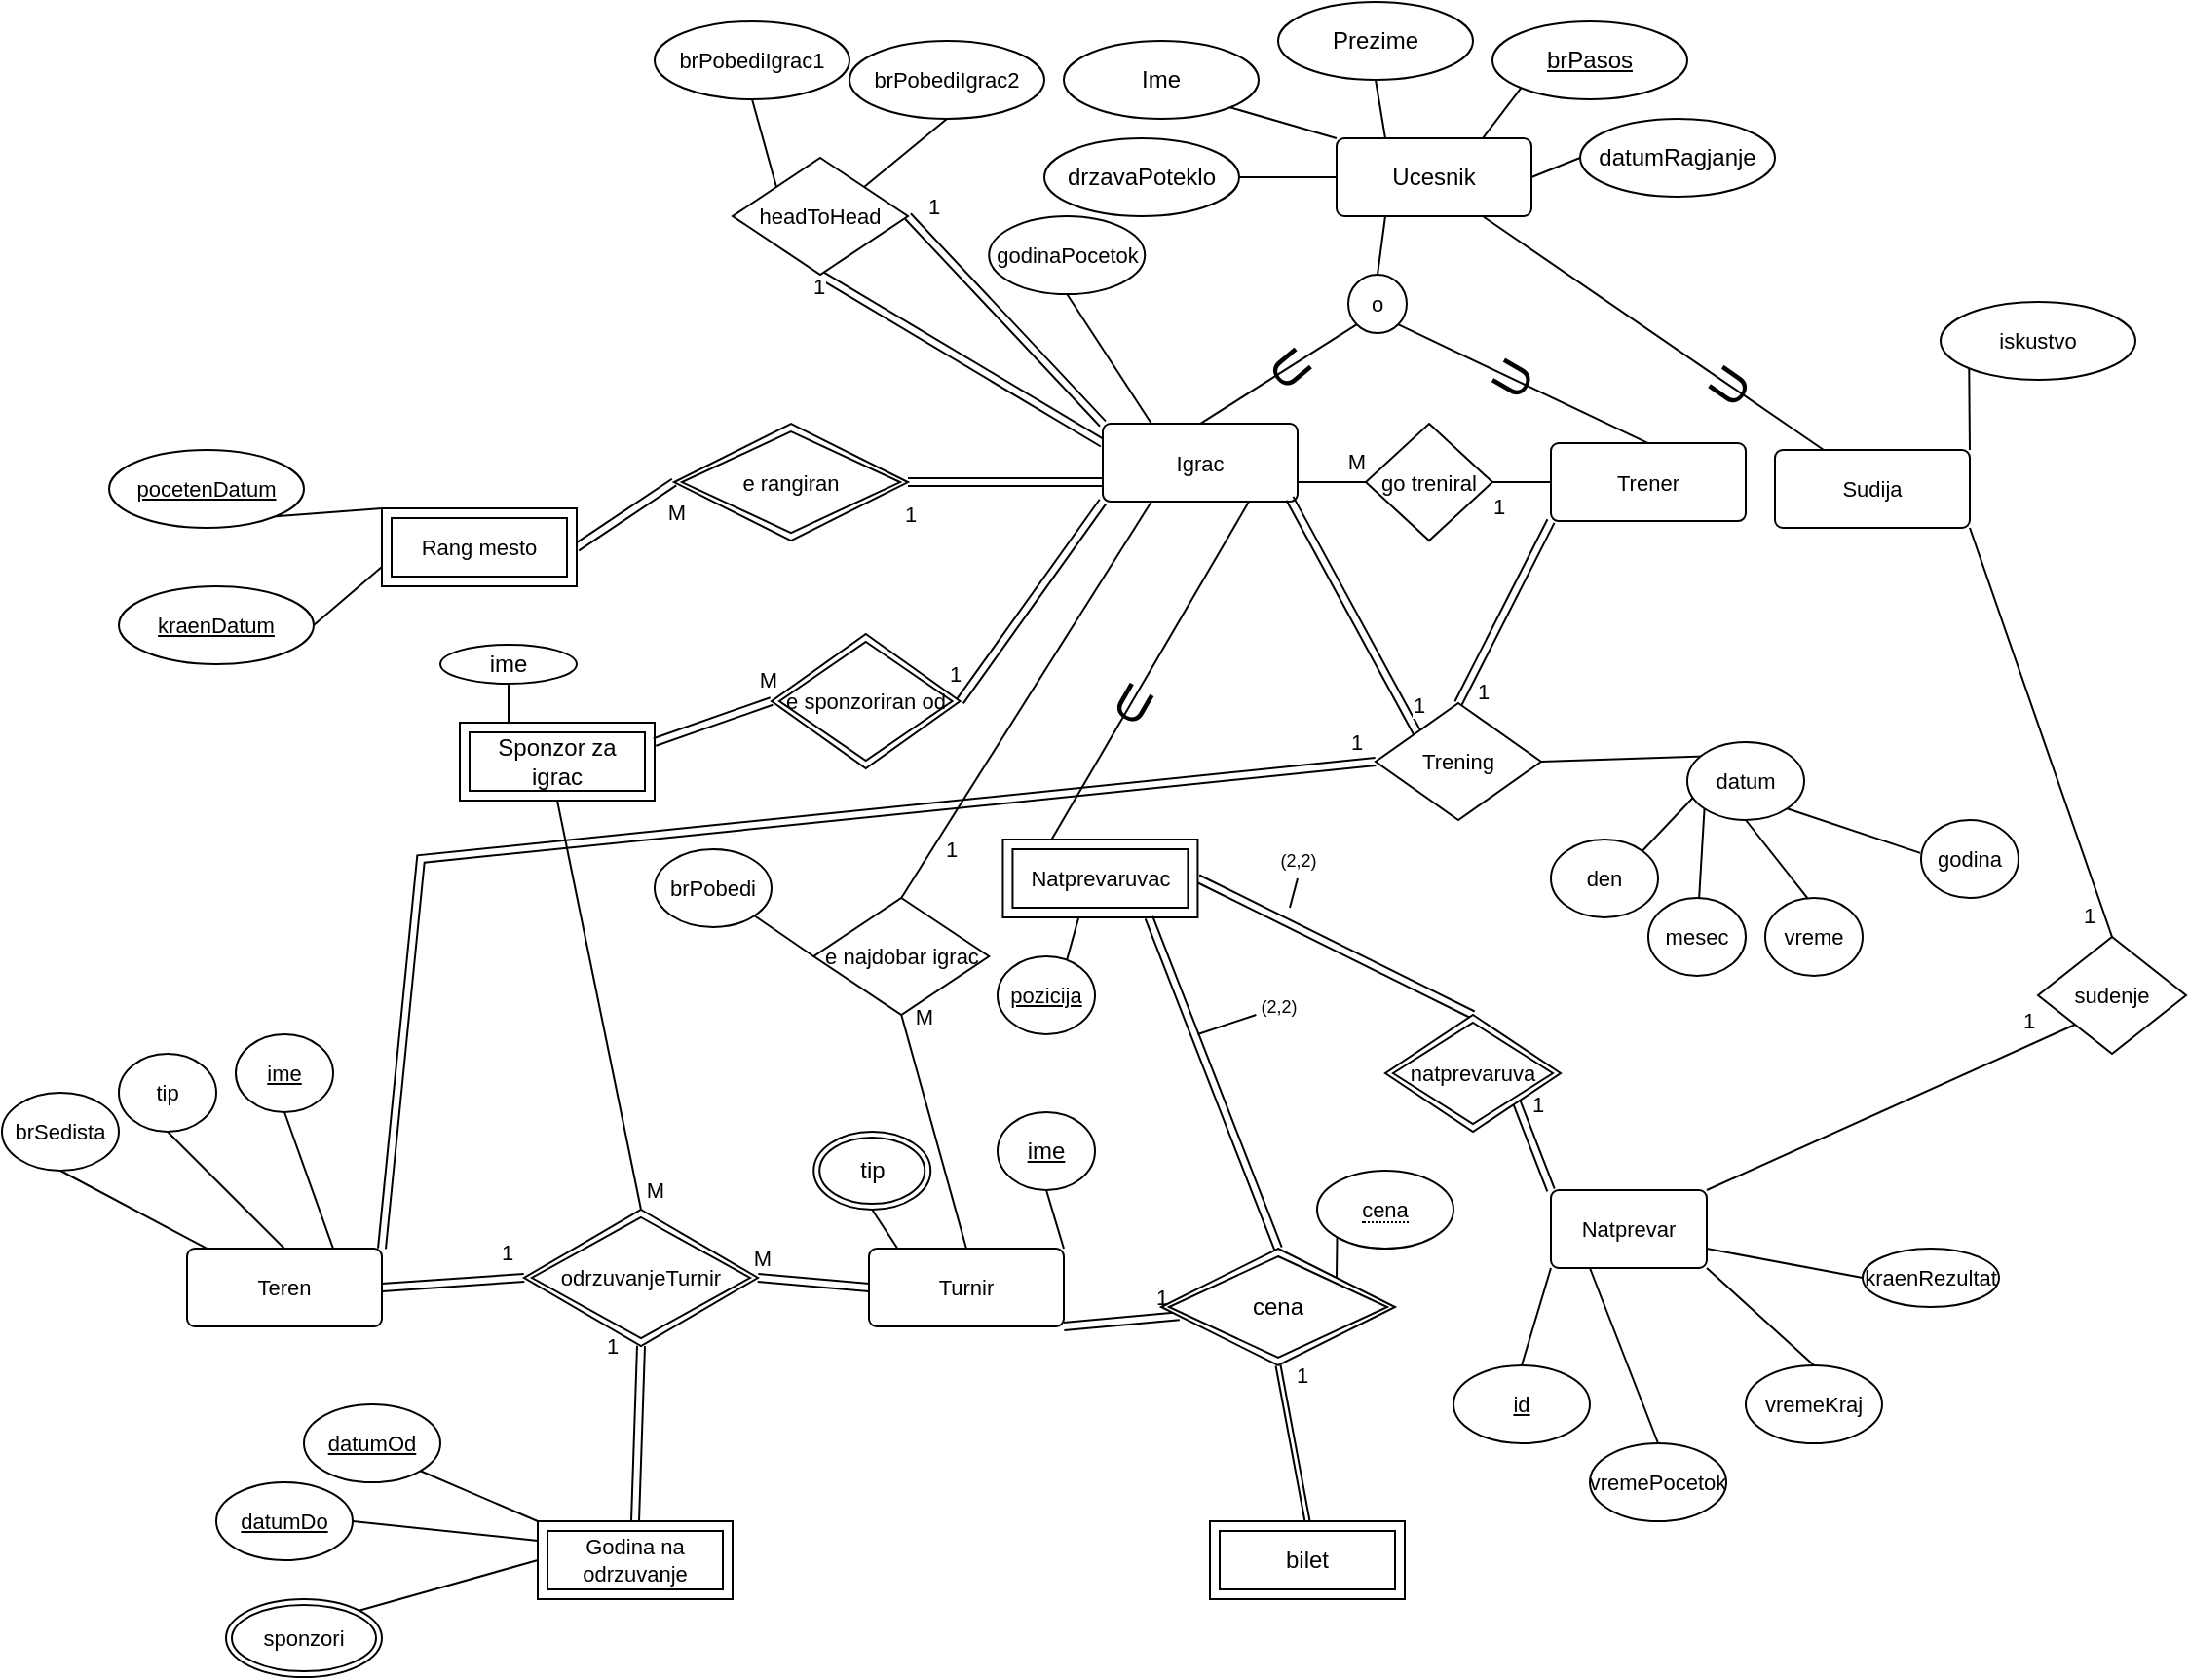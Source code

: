 <mxfile version="22.1.0" type="github">
  <diagram name="Page-1" id="bCBQcqJFbT7YR_BkL4kP">
    <mxGraphModel dx="1794" dy="1562" grid="1" gridSize="10" guides="1" tooltips="1" connect="1" arrows="1" fold="1" page="1" pageScale="1" pageWidth="850" pageHeight="1100" math="0" shadow="0">
      <root>
        <mxCell id="0" />
        <mxCell id="1" parent="0" />
        <mxCell id="mq__92epC1WS6delLXho-19" style="edgeStyle=none;shape=connector;rounded=0;orthogonalLoop=1;jettySize=auto;html=1;exitX=0.25;exitY=1;exitDx=0;exitDy=0;entryX=0.5;entryY=0;entryDx=0;entryDy=0;labelBackgroundColor=default;strokeColor=default;align=center;verticalAlign=middle;fontFamily=Helvetica;fontSize=11;fontColor=default;endArrow=none;endFill=0;" parent="1" source="mq__92epC1WS6delLXho-2" target="mq__92epC1WS6delLXho-18" edge="1">
          <mxGeometry relative="1" as="geometry" />
        </mxCell>
        <mxCell id="mq__92epC1WS6delLXho-2" value="&lt;div&gt;Ucesnik&lt;/div&gt;" style="rounded=1;arcSize=10;whiteSpace=wrap;html=1;align=center;" parent="1" vertex="1">
          <mxGeometry x="200" y="90" width="100" height="40" as="geometry" />
        </mxCell>
        <mxCell id="mq__92epC1WS6delLXho-10" style="shape=connector;rounded=0;orthogonalLoop=1;jettySize=auto;html=1;exitX=1;exitY=1;exitDx=0;exitDy=0;labelBackgroundColor=default;strokeColor=default;align=center;verticalAlign=middle;fontFamily=Helvetica;fontSize=11;fontColor=default;endArrow=none;endFill=0;entryX=0;entryY=0;entryDx=0;entryDy=0;" parent="1" source="mq__92epC1WS6delLXho-4" target="mq__92epC1WS6delLXho-2" edge="1">
          <mxGeometry relative="1" as="geometry">
            <mxPoint x="170" y="100" as="targetPoint" />
          </mxGeometry>
        </mxCell>
        <mxCell id="mq__92epC1WS6delLXho-4" value="Ime" style="ellipse;whiteSpace=wrap;html=1;align=center;" parent="1" vertex="1">
          <mxGeometry x="60" y="40" width="100" height="40" as="geometry" />
        </mxCell>
        <mxCell id="mq__92epC1WS6delLXho-11" style="edgeStyle=none;shape=connector;rounded=0;orthogonalLoop=1;jettySize=auto;html=1;exitX=0.5;exitY=1;exitDx=0;exitDy=0;entryX=0.25;entryY=0;entryDx=0;entryDy=0;labelBackgroundColor=default;strokeColor=default;align=center;verticalAlign=middle;fontFamily=Helvetica;fontSize=11;fontColor=default;endArrow=none;endFill=0;" parent="1" source="mq__92epC1WS6delLXho-5" target="mq__92epC1WS6delLXho-2" edge="1">
          <mxGeometry relative="1" as="geometry" />
        </mxCell>
        <mxCell id="mq__92epC1WS6delLXho-5" value="Prezime" style="ellipse;whiteSpace=wrap;html=1;align=center;" parent="1" vertex="1">
          <mxGeometry x="170" y="20" width="100" height="40" as="geometry" />
        </mxCell>
        <mxCell id="mq__92epC1WS6delLXho-12" style="edgeStyle=none;shape=connector;rounded=0;orthogonalLoop=1;jettySize=auto;html=1;exitX=0;exitY=1;exitDx=0;exitDy=0;entryX=0.75;entryY=0;entryDx=0;entryDy=0;labelBackgroundColor=default;strokeColor=default;align=center;verticalAlign=middle;fontFamily=Helvetica;fontSize=11;fontColor=default;endArrow=none;endFill=0;" parent="1" source="mq__92epC1WS6delLXho-6" target="mq__92epC1WS6delLXho-2" edge="1">
          <mxGeometry relative="1" as="geometry" />
        </mxCell>
        <mxCell id="mq__92epC1WS6delLXho-6" value="&lt;u&gt;brPasos&lt;/u&gt;" style="ellipse;whiteSpace=wrap;html=1;align=center;" parent="1" vertex="1">
          <mxGeometry x="280" y="30" width="100" height="40" as="geometry" />
        </mxCell>
        <mxCell id="mq__92epC1WS6delLXho-9" style="edgeStyle=orthogonalEdgeStyle;rounded=0;orthogonalLoop=1;jettySize=auto;html=1;exitX=1;exitY=0.5;exitDx=0;exitDy=0;endArrow=none;endFill=0;" parent="1" source="mq__92epC1WS6delLXho-7" target="mq__92epC1WS6delLXho-2" edge="1">
          <mxGeometry relative="1" as="geometry" />
        </mxCell>
        <mxCell id="mq__92epC1WS6delLXho-7" value="drzavaPoteklo" style="ellipse;whiteSpace=wrap;html=1;align=center;" parent="1" vertex="1">
          <mxGeometry x="50" y="90" width="100" height="40" as="geometry" />
        </mxCell>
        <mxCell id="mq__92epC1WS6delLXho-13" style="edgeStyle=none;shape=connector;rounded=0;orthogonalLoop=1;jettySize=auto;html=1;exitX=0;exitY=0.5;exitDx=0;exitDy=0;entryX=1;entryY=0.5;entryDx=0;entryDy=0;labelBackgroundColor=default;strokeColor=default;align=center;verticalAlign=middle;fontFamily=Helvetica;fontSize=11;fontColor=default;endArrow=none;endFill=0;" parent="1" source="mq__92epC1WS6delLXho-8" target="mq__92epC1WS6delLXho-2" edge="1">
          <mxGeometry relative="1" as="geometry" />
        </mxCell>
        <mxCell id="mq__92epC1WS6delLXho-8" value="datumRagjanje" style="ellipse;whiteSpace=wrap;html=1;align=center;" parent="1" vertex="1">
          <mxGeometry x="325" y="80" width="100" height="40" as="geometry" />
        </mxCell>
        <mxCell id="mq__92epC1WS6delLXho-47" value="1" style="edgeStyle=none;shape=link;rounded=0;orthogonalLoop=1;jettySize=auto;html=1;exitX=0;exitY=0.75;exitDx=0;exitDy=0;entryX=1;entryY=0.5;entryDx=0;entryDy=0;labelBackgroundColor=default;strokeColor=default;align=center;verticalAlign=middle;fontFamily=Helvetica;fontSize=11;fontColor=default;endArrow=none;endFill=0;" parent="1" source="mq__92epC1WS6delLXho-15" target="mq__92epC1WS6delLXho-44" edge="1">
          <mxGeometry x="0.992" y="16" relative="1" as="geometry">
            <mxPoint as="offset" />
          </mxGeometry>
        </mxCell>
        <mxCell id="mq__92epC1WS6delLXho-51" value="M" style="edgeStyle=none;shape=connector;rounded=0;orthogonalLoop=1;jettySize=auto;html=1;exitX=1;exitY=0.75;exitDx=0;exitDy=0;entryX=0;entryY=0.5;entryDx=0;entryDy=0;labelBackgroundColor=default;strokeColor=default;align=center;verticalAlign=middle;fontFamily=Helvetica;fontSize=11;fontColor=default;endArrow=none;endFill=0;" parent="1" source="mq__92epC1WS6delLXho-15" target="mq__92epC1WS6delLXho-49" edge="1">
          <mxGeometry x="0.715" y="11" relative="1" as="geometry">
            <mxPoint as="offset" />
          </mxGeometry>
        </mxCell>
        <mxCell id="9Mbee1yuVD9q4XuMxD_L-72" value="1" style="edgeStyle=none;shape=link;rounded=0;orthogonalLoop=1;jettySize=auto;html=1;exitX=0;exitY=0;exitDx=0;exitDy=0;entryX=1;entryY=0.5;entryDx=0;entryDy=0;labelBackgroundColor=default;strokeColor=default;align=center;verticalAlign=middle;fontFamily=Helvetica;fontSize=11;fontColor=default;endArrow=none;endFill=0;" parent="1" source="mq__92epC1WS6delLXho-15" target="9Mbee1yuVD9q4XuMxD_L-71" edge="1">
          <mxGeometry x="0.921" y="-13" relative="1" as="geometry">
            <mxPoint as="offset" />
          </mxGeometry>
        </mxCell>
        <mxCell id="9Mbee1yuVD9q4XuMxD_L-73" value="1" style="edgeStyle=none;shape=link;rounded=0;orthogonalLoop=1;jettySize=auto;html=1;exitX=0;exitY=0.25;exitDx=0;exitDy=0;entryX=0.5;entryY=1;entryDx=0;entryDy=0;labelBackgroundColor=default;strokeColor=default;align=center;verticalAlign=middle;fontFamily=Helvetica;fontSize=11;fontColor=default;endArrow=none;endFill=0;" parent="1" source="mq__92epC1WS6delLXho-15" target="9Mbee1yuVD9q4XuMxD_L-71" edge="1">
          <mxGeometry x="0.98" y="6" relative="1" as="geometry">
            <mxPoint as="offset" />
          </mxGeometry>
        </mxCell>
        <mxCell id="mq__92epC1WS6delLXho-15" value="Igrac" style="rounded=1;arcSize=10;whiteSpace=wrap;html=1;align=center;fontFamily=Helvetica;fontSize=11;fontColor=default;" parent="1" vertex="1">
          <mxGeometry x="80" y="236.53" width="100" height="40" as="geometry" />
        </mxCell>
        <mxCell id="mq__92epC1WS6delLXho-50" value="1" style="edgeStyle=none;shape=connector;rounded=0;orthogonalLoop=1;jettySize=auto;html=1;exitX=0;exitY=0.5;exitDx=0;exitDy=0;entryX=1;entryY=0.5;entryDx=0;entryDy=0;labelBackgroundColor=default;strokeColor=default;align=center;verticalAlign=middle;fontFamily=Helvetica;fontSize=11;fontColor=default;endArrow=none;endFill=0;" parent="1" source="mq__92epC1WS6delLXho-16" target="mq__92epC1WS6delLXho-49" edge="1">
          <mxGeometry x="0.786" y="12" relative="1" as="geometry">
            <mxPoint as="offset" />
          </mxGeometry>
        </mxCell>
        <mxCell id="mq__92epC1WS6delLXho-16" value="Trener" style="rounded=1;arcSize=10;whiteSpace=wrap;html=1;align=center;fontFamily=Helvetica;fontSize=11;fontColor=default;" parent="1" vertex="1">
          <mxGeometry x="310" y="246.53" width="100" height="40" as="geometry" />
        </mxCell>
        <mxCell id="mq__92epC1WS6delLXho-21" style="edgeStyle=none;shape=connector;rounded=0;orthogonalLoop=1;jettySize=auto;html=1;exitX=1;exitY=1;exitDx=0;exitDy=0;entryX=0.5;entryY=0;entryDx=0;entryDy=0;labelBackgroundColor=default;strokeColor=default;align=center;verticalAlign=middle;fontFamily=Helvetica;fontSize=11;fontColor=default;endArrow=none;endFill=0;" parent="1" source="mq__92epC1WS6delLXho-18" target="mq__92epC1WS6delLXho-16" edge="1">
          <mxGeometry relative="1" as="geometry" />
        </mxCell>
        <mxCell id="mq__92epC1WS6delLXho-18" value="o" style="ellipse;whiteSpace=wrap;html=1;aspect=fixed;fontFamily=Helvetica;fontSize=11;fontColor=default;" parent="1" vertex="1">
          <mxGeometry x="206" y="160" width="30" height="30" as="geometry" />
        </mxCell>
        <mxCell id="mq__92epC1WS6delLXho-31" value="" style="group;rotation=5;" parent="1" vertex="1" connectable="0">
          <mxGeometry x="150" y="179" width="55.794" height="56.526" as="geometry" />
        </mxCell>
        <mxCell id="mq__92epC1WS6delLXho-32" value="" style="group;rotation=5;" parent="mq__92epC1WS6delLXho-31" vertex="1" connectable="0">
          <mxGeometry x="-1" width="56.569" height="56.569" as="geometry" />
        </mxCell>
        <mxCell id="mq__92epC1WS6delLXho-20" style="edgeStyle=none;shape=connector;rounded=0;orthogonalLoop=1;jettySize=auto;html=1;exitX=0;exitY=1;exitDx=0;exitDy=0;entryX=0.5;entryY=0;entryDx=0;entryDy=0;labelBackgroundColor=default;strokeColor=default;align=center;verticalAlign=middle;fontFamily=Helvetica;fontSize=11;fontColor=default;endArrow=none;endFill=0;" parent="mq__92epC1WS6delLXho-32" source="mq__92epC1WS6delLXho-18" target="mq__92epC1WS6delLXho-15" edge="1">
          <mxGeometry relative="1" as="geometry" />
        </mxCell>
        <mxCell id="mq__92epC1WS6delLXho-24" value="&lt;font style=&quot;font-size: 25px;&quot;&gt;U&lt;/font&gt;" style="text;html=1;align=center;verticalAlign=middle;resizable=0;points=[];autosize=1;strokeColor=none;fillColor=none;fontSize=11;fontFamily=Helvetica;fontColor=default;rotation=50;" parent="mq__92epC1WS6delLXho-32" vertex="1">
          <mxGeometry x="8" y="8" width="40" height="40" as="geometry" />
        </mxCell>
        <mxCell id="mq__92epC1WS6delLXho-34" value="" style="endArrow=none;html=1;rounded=0;labelBackgroundColor=default;strokeColor=default;align=center;verticalAlign=middle;fontFamily=Helvetica;fontSize=11;fontColor=default;shape=connector;exitX=0.75;exitY=1;exitDx=0;exitDy=0;entryX=0.25;entryY=0;entryDx=0;entryDy=0;" parent="1" source="mq__92epC1WS6delLXho-2" target="mq__92epC1WS6delLXho-35" edge="1">
          <mxGeometry width="50" height="50" relative="1" as="geometry">
            <mxPoint x="330" y="200" as="sourcePoint" />
            <mxPoint x="400" y="230" as="targetPoint" />
          </mxGeometry>
        </mxCell>
        <mxCell id="mq__92epC1WS6delLXho-35" value="Sudija" style="rounded=1;arcSize=10;whiteSpace=wrap;html=1;align=center;fontFamily=Helvetica;fontSize=11;fontColor=default;" parent="1" vertex="1">
          <mxGeometry x="425" y="250" width="100" height="40" as="geometry" />
        </mxCell>
        <mxCell id="mq__92epC1WS6delLXho-36" value="&lt;font style=&quot;font-size: 25px;&quot;&gt;U&lt;/font&gt;" style="text;html=1;align=center;verticalAlign=middle;resizable=0;points=[];autosize=1;strokeColor=none;fillColor=none;fontSize=11;fontFamily=Helvetica;fontColor=default;rotation=-55;" parent="1" vertex="1">
          <mxGeometry x="380" y="196.53" width="40" height="40" as="geometry" />
        </mxCell>
        <mxCell id="mq__92epC1WS6delLXho-45" value="M" style="edgeStyle=none;shape=link;rounded=0;orthogonalLoop=1;jettySize=auto;html=1;exitX=1;exitY=0.5;exitDx=0;exitDy=0;entryX=0;entryY=0.5;entryDx=0;entryDy=0;labelBackgroundColor=default;strokeColor=default;align=center;verticalAlign=middle;fontFamily=Helvetica;fontSize=11;fontColor=default;endArrow=none;endFill=0;" parent="1" source="mq__92epC1WS6delLXho-48" target="mq__92epC1WS6delLXho-44" edge="1">
          <mxGeometry x="0.75" y="-13" relative="1" as="geometry">
            <mxPoint x="-80" y="330" as="sourcePoint" />
            <mxPoint as="offset" />
          </mxGeometry>
        </mxCell>
        <mxCell id="mq__92epC1WS6delLXho-39" style="edgeStyle=none;shape=connector;rounded=0;orthogonalLoop=1;jettySize=auto;html=1;exitX=0.5;exitY=1;exitDx=0;exitDy=0;entryX=0.25;entryY=0;entryDx=0;entryDy=0;labelBackgroundColor=default;strokeColor=default;align=center;verticalAlign=middle;fontFamily=Helvetica;fontSize=11;fontColor=default;endArrow=none;endFill=0;" parent="1" source="mq__92epC1WS6delLXho-38" target="mq__92epC1WS6delLXho-15" edge="1">
          <mxGeometry relative="1" as="geometry" />
        </mxCell>
        <mxCell id="mq__92epC1WS6delLXho-38" value="godinaPocetok" style="ellipse;whiteSpace=wrap;html=1;align=center;fontFamily=Helvetica;fontSize=11;fontColor=default;" parent="1" vertex="1">
          <mxGeometry x="21.62" y="130" width="80" height="40" as="geometry" />
        </mxCell>
        <mxCell id="mq__92epC1WS6delLXho-42" style="edgeStyle=none;shape=connector;rounded=0;orthogonalLoop=1;jettySize=auto;html=1;exitX=1;exitY=1;exitDx=0;exitDy=0;entryX=0;entryY=0;entryDx=0;entryDy=0;labelBackgroundColor=default;strokeColor=default;align=center;verticalAlign=middle;fontFamily=Helvetica;fontSize=11;fontColor=default;endArrow=none;endFill=0;" parent="1" source="mq__92epC1WS6delLXho-40" target="mq__92epC1WS6delLXho-48" edge="1">
          <mxGeometry relative="1" as="geometry">
            <mxPoint x="-130" y="330" as="targetPoint" />
          </mxGeometry>
        </mxCell>
        <mxCell id="mq__92epC1WS6delLXho-40" value="&lt;u&gt;pocetenDatum&lt;/u&gt;" style="ellipse;whiteSpace=wrap;html=1;align=center;fontFamily=Helvetica;fontSize=11;fontColor=default;" parent="1" vertex="1">
          <mxGeometry x="-430" y="250" width="100" height="40" as="geometry" />
        </mxCell>
        <mxCell id="mq__92epC1WS6delLXho-43" style="edgeStyle=none;shape=connector;rounded=0;orthogonalLoop=1;jettySize=auto;html=1;exitX=1;exitY=0.5;exitDx=0;exitDy=0;entryX=0;entryY=0.75;entryDx=0;entryDy=0;labelBackgroundColor=default;strokeColor=default;align=center;verticalAlign=middle;fontFamily=Helvetica;fontSize=11;fontColor=default;endArrow=none;endFill=0;" parent="1" source="mq__92epC1WS6delLXho-41" target="mq__92epC1WS6delLXho-48" edge="1">
          <mxGeometry relative="1" as="geometry">
            <mxPoint x="-130" y="370" as="targetPoint" />
          </mxGeometry>
        </mxCell>
        <mxCell id="mq__92epC1WS6delLXho-41" value="&lt;u&gt;kraenDatum&lt;/u&gt;" style="ellipse;whiteSpace=wrap;html=1;align=center;fontFamily=Helvetica;fontSize=11;fontColor=default;" parent="1" vertex="1">
          <mxGeometry x="-425" y="320" width="100" height="40" as="geometry" />
        </mxCell>
        <mxCell id="mq__92epC1WS6delLXho-44" value="e rangiran" style="shape=rhombus;double=1;perimeter=rhombusPerimeter;whiteSpace=wrap;html=1;align=center;fontFamily=Helvetica;fontSize=11;fontColor=default;" parent="1" vertex="1">
          <mxGeometry x="-140" y="236.53" width="120" height="60" as="geometry" />
        </mxCell>
        <mxCell id="mq__92epC1WS6delLXho-48" value="Rang mesto" style="shape=ext;margin=3;double=1;whiteSpace=wrap;html=1;align=center;fontFamily=Helvetica;fontSize=11;fontColor=default;" parent="1" vertex="1">
          <mxGeometry x="-290" y="280" width="100" height="40" as="geometry" />
        </mxCell>
        <mxCell id="mq__92epC1WS6delLXho-49" value="go treniral" style="shape=rhombus;perimeter=rhombusPerimeter;whiteSpace=wrap;html=1;align=center;fontFamily=Helvetica;fontSize=11;fontColor=default;" parent="1" vertex="1">
          <mxGeometry x="215" y="236.53" width="65" height="60" as="geometry" />
        </mxCell>
        <mxCell id="mq__92epC1WS6delLXho-53" style="edgeStyle=none;shape=connector;rounded=0;orthogonalLoop=1;jettySize=auto;html=1;exitX=0;exitY=1;exitDx=0;exitDy=0;entryX=1;entryY=0;entryDx=0;entryDy=0;labelBackgroundColor=default;strokeColor=default;align=center;verticalAlign=middle;fontFamily=Helvetica;fontSize=11;fontColor=default;endArrow=none;endFill=0;" parent="1" source="mq__92epC1WS6delLXho-52" target="mq__92epC1WS6delLXho-35" edge="1">
          <mxGeometry relative="1" as="geometry" />
        </mxCell>
        <mxCell id="mq__92epC1WS6delLXho-52" value="iskustvo" style="ellipse;whiteSpace=wrap;html=1;align=center;fontFamily=Helvetica;fontSize=11;fontColor=default;" parent="1" vertex="1">
          <mxGeometry x="510" y="174" width="100" height="40" as="geometry" />
        </mxCell>
        <mxCell id="9Mbee1yuVD9q4XuMxD_L-7" value="M" style="edgeStyle=none;shape=connector;rounded=0;orthogonalLoop=1;jettySize=auto;html=1;exitX=0.5;exitY=0;exitDx=0;exitDy=0;entryX=0.5;entryY=1;entryDx=0;entryDy=0;labelBackgroundColor=default;strokeColor=default;align=center;verticalAlign=middle;fontFamily=Helvetica;fontSize=11;fontColor=default;endArrow=none;endFill=0;" parent="1" source="mq__92epC1WS6delLXho-54" target="9Mbee1yuVD9q4XuMxD_L-6" edge="1">
          <mxGeometry x="0.924" y="-11" relative="1" as="geometry">
            <mxPoint as="offset" />
          </mxGeometry>
        </mxCell>
        <mxCell id="9Mbee1yuVD9q4XuMxD_L-20" value="M" style="edgeStyle=none;shape=link;rounded=0;orthogonalLoop=1;jettySize=auto;html=1;exitX=0;exitY=0.5;exitDx=0;exitDy=0;entryX=1;entryY=0.5;entryDx=0;entryDy=0;labelBackgroundColor=default;strokeColor=default;align=center;verticalAlign=middle;fontFamily=Helvetica;fontSize=11;fontColor=default;endArrow=none;endFill=0;" parent="1" source="mq__92epC1WS6delLXho-54" target="9Mbee1yuVD9q4XuMxD_L-18" edge="1">
          <mxGeometry x="0.954" y="-10" relative="1" as="geometry">
            <mxPoint as="offset" />
          </mxGeometry>
        </mxCell>
        <mxCell id="hpXojrDzF-g0VpkpRBZQ-11" value="1" style="rounded=0;orthogonalLoop=1;jettySize=auto;html=1;exitX=1;exitY=1;exitDx=0;exitDy=0;shape=link;" parent="1" source="mq__92epC1WS6delLXho-54" target="hpXojrDzF-g0VpkpRBZQ-8" edge="1">
          <mxGeometry x="0.739" y="10" relative="1" as="geometry">
            <mxPoint as="offset" />
          </mxGeometry>
        </mxCell>
        <mxCell id="mq__92epC1WS6delLXho-54" value="Turnir" style="rounded=1;arcSize=10;whiteSpace=wrap;html=1;align=center;fontFamily=Helvetica;fontSize=11;fontColor=default;" parent="1" vertex="1">
          <mxGeometry x="-40.0" y="660" width="100" height="40" as="geometry" />
        </mxCell>
        <mxCell id="9Mbee1yuVD9q4XuMxD_L-4" style="rounded=0;orthogonalLoop=1;jettySize=auto;html=1;exitX=0.5;exitY=1;exitDx=0;exitDy=0;entryX=1;entryY=0;entryDx=0;entryDy=0;endArrow=none;endFill=0;" parent="1" source="9Mbee1yuVD9q4XuMxD_L-2" target="mq__92epC1WS6delLXho-54" edge="1">
          <mxGeometry relative="1" as="geometry" />
        </mxCell>
        <mxCell id="9Mbee1yuVD9q4XuMxD_L-2" value="&lt;u&gt;ime&lt;/u&gt;" style="ellipse;whiteSpace=wrap;html=1;align=center;" parent="1" vertex="1">
          <mxGeometry x="26" y="590" width="50" height="40" as="geometry" />
        </mxCell>
        <mxCell id="9Mbee1yuVD9q4XuMxD_L-5" style="rounded=0;orthogonalLoop=1;jettySize=auto;html=1;entryX=0.147;entryY=0;entryDx=0;entryDy=0;endArrow=none;endFill=0;exitX=0.5;exitY=1;exitDx=0;exitDy=0;entryPerimeter=0;" parent="1" source="hpXojrDzF-g0VpkpRBZQ-6" target="mq__92epC1WS6delLXho-54" edge="1">
          <mxGeometry relative="1" as="geometry">
            <mxPoint x="100" y="640" as="sourcePoint" />
          </mxGeometry>
        </mxCell>
        <mxCell id="9Mbee1yuVD9q4XuMxD_L-8" value="1" style="edgeStyle=none;shape=connector;rounded=0;orthogonalLoop=1;jettySize=auto;html=1;exitX=0.5;exitY=0;exitDx=0;exitDy=0;entryX=0.25;entryY=1;entryDx=0;entryDy=0;labelBackgroundColor=default;strokeColor=default;align=center;verticalAlign=middle;fontFamily=Helvetica;fontSize=11;fontColor=default;endArrow=none;endFill=0;" parent="1" source="9Mbee1yuVD9q4XuMxD_L-6" target="mq__92epC1WS6delLXho-15" edge="1">
          <mxGeometry x="-0.714" y="-8" relative="1" as="geometry">
            <mxPoint as="offset" />
          </mxGeometry>
        </mxCell>
        <mxCell id="9Mbee1yuVD9q4XuMxD_L-10" style="edgeStyle=none;shape=connector;rounded=0;orthogonalLoop=1;jettySize=auto;html=1;exitX=0;exitY=0.5;exitDx=0;exitDy=0;entryX=1;entryY=1;entryDx=0;entryDy=0;labelBackgroundColor=default;strokeColor=default;align=center;verticalAlign=middle;fontFamily=Helvetica;fontSize=11;fontColor=default;endArrow=none;endFill=0;" parent="1" source="9Mbee1yuVD9q4XuMxD_L-6" target="9Mbee1yuVD9q4XuMxD_L-9" edge="1">
          <mxGeometry relative="1" as="geometry" />
        </mxCell>
        <mxCell id="9Mbee1yuVD9q4XuMxD_L-6" value="e najdobar igrac" style="shape=rhombus;perimeter=rhombusPerimeter;whiteSpace=wrap;html=1;align=center;fontFamily=Helvetica;fontSize=11;fontColor=default;" parent="1" vertex="1">
          <mxGeometry x="-68.38" y="480" width="90" height="60" as="geometry" />
        </mxCell>
        <mxCell id="9Mbee1yuVD9q4XuMxD_L-9" value="brPobedi" style="ellipse;whiteSpace=wrap;html=1;align=center;fontFamily=Helvetica;fontSize=11;fontColor=default;" parent="1" vertex="1">
          <mxGeometry x="-150" y="455" width="60" height="40" as="geometry" />
        </mxCell>
        <mxCell id="9Mbee1yuVD9q4XuMxD_L-19" value="1" style="edgeStyle=none;shape=link;rounded=0;orthogonalLoop=1;jettySize=auto;html=1;exitX=1;exitY=0.5;exitDx=0;exitDy=0;entryX=0;entryY=0.5;entryDx=0;entryDy=0;labelBackgroundColor=default;strokeColor=default;align=center;verticalAlign=middle;fontFamily=Helvetica;fontSize=11;fontColor=default;endArrow=none;endFill=0;" parent="1" source="9Mbee1yuVD9q4XuMxD_L-11" target="9Mbee1yuVD9q4XuMxD_L-18" edge="1">
          <mxGeometry x="0.794" y="14" relative="1" as="geometry">
            <mxPoint as="offset" />
          </mxGeometry>
        </mxCell>
        <mxCell id="9Mbee1yuVD9q4XuMxD_L-123" value="1" style="edgeStyle=none;shape=link;rounded=0;orthogonalLoop=1;jettySize=auto;html=1;exitX=1;exitY=0;exitDx=0;exitDy=0;labelBackgroundColor=default;strokeColor=default;align=center;verticalAlign=middle;fontFamily=Helvetica;fontSize=11;fontColor=default;endArrow=none;endFill=0;entryX=0;entryY=0.5;entryDx=0;entryDy=0;" parent="1" source="9Mbee1yuVD9q4XuMxD_L-11" target="9Mbee1yuVD9q4XuMxD_L-120" edge="1">
          <mxGeometry x="0.976" y="11" relative="1" as="geometry">
            <mxPoint x="-360" y="440" as="targetPoint" />
            <Array as="points">
              <mxPoint x="-270" y="460" />
            </Array>
            <mxPoint as="offset" />
          </mxGeometry>
        </mxCell>
        <mxCell id="9Mbee1yuVD9q4XuMxD_L-11" value="Teren" style="rounded=1;arcSize=10;whiteSpace=wrap;html=1;align=center;fontFamily=Helvetica;fontSize=11;fontColor=default;" parent="1" vertex="1">
          <mxGeometry x="-390" y="660" width="100" height="40" as="geometry" />
        </mxCell>
        <mxCell id="9Mbee1yuVD9q4XuMxD_L-12" value="&lt;u&gt;ime&lt;/u&gt;" style="ellipse;whiteSpace=wrap;html=1;align=center;fontFamily=Helvetica;fontSize=11;fontColor=default;" parent="1" vertex="1">
          <mxGeometry x="-365" y="550" width="50" height="40" as="geometry" />
        </mxCell>
        <mxCell id="9Mbee1yuVD9q4XuMxD_L-16" style="edgeStyle=none;shape=connector;rounded=0;orthogonalLoop=1;jettySize=auto;html=1;exitX=0.5;exitY=1;exitDx=0;exitDy=0;entryX=0.5;entryY=0;entryDx=0;entryDy=0;labelBackgroundColor=default;strokeColor=default;align=center;verticalAlign=middle;fontFamily=Helvetica;fontSize=11;fontColor=default;endArrow=none;endFill=0;" parent="1" source="9Mbee1yuVD9q4XuMxD_L-13" target="9Mbee1yuVD9q4XuMxD_L-11" edge="1">
          <mxGeometry relative="1" as="geometry" />
        </mxCell>
        <mxCell id="9Mbee1yuVD9q4XuMxD_L-13" value="tip" style="ellipse;whiteSpace=wrap;html=1;align=center;fontFamily=Helvetica;fontSize=11;fontColor=default;" parent="1" vertex="1">
          <mxGeometry x="-425" y="560" width="50" height="40" as="geometry" />
        </mxCell>
        <mxCell id="9Mbee1yuVD9q4XuMxD_L-15" style="edgeStyle=none;shape=connector;rounded=0;orthogonalLoop=1;jettySize=auto;html=1;exitX=0.5;exitY=1;exitDx=0;exitDy=0;entryX=0.104;entryY=0.003;entryDx=0;entryDy=0;labelBackgroundColor=default;strokeColor=default;align=center;verticalAlign=middle;fontFamily=Helvetica;fontSize=11;fontColor=default;endArrow=none;endFill=0;entryPerimeter=0;" parent="1" source="9Mbee1yuVD9q4XuMxD_L-14" target="9Mbee1yuVD9q4XuMxD_L-11" edge="1">
          <mxGeometry relative="1" as="geometry" />
        </mxCell>
        <mxCell id="9Mbee1yuVD9q4XuMxD_L-14" value="brSedista" style="ellipse;whiteSpace=wrap;html=1;align=center;fontFamily=Helvetica;fontSize=11;fontColor=default;" parent="1" vertex="1">
          <mxGeometry x="-485" y="580" width="60" height="40" as="geometry" />
        </mxCell>
        <mxCell id="9Mbee1yuVD9q4XuMxD_L-17" style="edgeStyle=none;shape=connector;rounded=0;orthogonalLoop=1;jettySize=auto;html=1;exitX=0.5;exitY=1;exitDx=0;exitDy=0;entryX=0.75;entryY=0;entryDx=0;entryDy=0;labelBackgroundColor=default;strokeColor=default;align=center;verticalAlign=middle;fontFamily=Helvetica;fontSize=11;fontColor=default;endArrow=none;endFill=0;" parent="1" source="9Mbee1yuVD9q4XuMxD_L-12" target="9Mbee1yuVD9q4XuMxD_L-11" edge="1">
          <mxGeometry relative="1" as="geometry">
            <Array as="points" />
          </mxGeometry>
        </mxCell>
        <mxCell id="9Mbee1yuVD9q4XuMxD_L-18" value="odrzuvanjeTurnir" style="shape=rhombus;perimeter=rhombusPerimeter;whiteSpace=wrap;html=1;align=center;fontFamily=Helvetica;fontSize=11;fontColor=default;double=1;" parent="1" vertex="1">
          <mxGeometry x="-217" y="640" width="120" height="70" as="geometry" />
        </mxCell>
        <mxCell id="9Mbee1yuVD9q4XuMxD_L-32" value="1" style="edgeStyle=none;shape=link;rounded=0;orthogonalLoop=1;jettySize=auto;html=1;exitX=0.5;exitY=0;exitDx=0;exitDy=0;entryX=0.5;entryY=1;entryDx=0;entryDy=0;labelBackgroundColor=default;strokeColor=default;align=center;verticalAlign=middle;fontFamily=Helvetica;fontSize=11;fontColor=default;endArrow=none;endFill=0;" parent="1" source="9Mbee1yuVD9q4XuMxD_L-33" target="9Mbee1yuVD9q4XuMxD_L-18" edge="1">
          <mxGeometry x="1" y="15" relative="1" as="geometry">
            <mxPoint x="-75" y="630" as="sourcePoint" />
            <mxPoint as="offset" />
          </mxGeometry>
        </mxCell>
        <mxCell id="9Mbee1yuVD9q4XuMxD_L-27" style="edgeStyle=none;shape=connector;rounded=0;orthogonalLoop=1;jettySize=auto;html=1;exitX=1;exitY=1;exitDx=0;exitDy=0;labelBackgroundColor=default;strokeColor=default;align=center;verticalAlign=middle;fontFamily=Helvetica;fontSize=11;fontColor=default;endArrow=none;endFill=0;entryX=0;entryY=0;entryDx=0;entryDy=0;" parent="1" source="9Mbee1yuVD9q4XuMxD_L-24" target="9Mbee1yuVD9q4XuMxD_L-33" edge="1">
          <mxGeometry relative="1" as="geometry">
            <mxPoint x="-220" y="760" as="targetPoint" />
          </mxGeometry>
        </mxCell>
        <mxCell id="9Mbee1yuVD9q4XuMxD_L-24" value="&lt;u&gt;datumOd&lt;/u&gt;" style="ellipse;whiteSpace=wrap;html=1;align=center;fontFamily=Helvetica;fontSize=11;fontColor=default;" parent="1" vertex="1">
          <mxGeometry x="-330" y="740" width="70" height="40" as="geometry" />
        </mxCell>
        <mxCell id="9Mbee1yuVD9q4XuMxD_L-28" style="edgeStyle=none;shape=connector;rounded=0;orthogonalLoop=1;jettySize=auto;html=1;exitX=1;exitY=0.5;exitDx=0;exitDy=0;entryX=0;entryY=0.25;entryDx=0;entryDy=0;labelBackgroundColor=default;strokeColor=default;align=center;verticalAlign=middle;fontFamily=Helvetica;fontSize=11;fontColor=default;endArrow=none;endFill=0;" parent="1" source="9Mbee1yuVD9q4XuMxD_L-25" target="9Mbee1yuVD9q4XuMxD_L-33" edge="1">
          <mxGeometry relative="1" as="geometry">
            <mxPoint x="-125" y="630" as="targetPoint" />
          </mxGeometry>
        </mxCell>
        <mxCell id="9Mbee1yuVD9q4XuMxD_L-25" value="&lt;u&gt;datumDo&lt;/u&gt;" style="ellipse;whiteSpace=wrap;html=1;align=center;fontFamily=Helvetica;fontSize=11;fontColor=default;" parent="1" vertex="1">
          <mxGeometry x="-375" y="780" width="70" height="40" as="geometry" />
        </mxCell>
        <mxCell id="9Mbee1yuVD9q4XuMxD_L-31" style="shape=connector;rounded=0;orthogonalLoop=1;jettySize=auto;html=1;exitX=1;exitY=0;exitDx=0;exitDy=0;entryX=0;entryY=0.5;entryDx=0;entryDy=0;labelBackgroundColor=default;strokeColor=default;align=center;verticalAlign=middle;fontFamily=Helvetica;fontSize=11;fontColor=default;endArrow=none;endFill=0;" parent="1" source="9Mbee1yuVD9q4XuMxD_L-30" target="9Mbee1yuVD9q4XuMxD_L-33" edge="1">
          <mxGeometry relative="1" as="geometry">
            <mxPoint x="-150" y="670" as="targetPoint" />
          </mxGeometry>
        </mxCell>
        <mxCell id="9Mbee1yuVD9q4XuMxD_L-30" value="sponzori" style="ellipse;shape=doubleEllipse;margin=3;whiteSpace=wrap;html=1;align=center;fontFamily=Helvetica;fontSize=11;fontColor=default;" parent="1" vertex="1">
          <mxGeometry x="-370" y="840" width="80" height="40" as="geometry" />
        </mxCell>
        <mxCell id="9Mbee1yuVD9q4XuMxD_L-33" value="Godina na odrzuvanje" style="shape=ext;margin=3;double=1;whiteSpace=wrap;html=1;align=center;fontFamily=Helvetica;fontSize=11;fontColor=default;" parent="1" vertex="1">
          <mxGeometry x="-210" y="800" width="100" height="40" as="geometry" />
        </mxCell>
        <mxCell id="9Mbee1yuVD9q4XuMxD_L-48" value="1" style="edgeStyle=none;shape=connector;rounded=0;orthogonalLoop=1;jettySize=auto;html=1;exitX=1;exitY=0;exitDx=0;exitDy=0;entryX=0;entryY=1;entryDx=0;entryDy=0;labelBackgroundColor=default;strokeColor=default;align=center;verticalAlign=middle;fontFamily=Helvetica;fontSize=11;fontColor=default;endArrow=none;endFill=0;" parent="1" source="9Mbee1yuVD9q4XuMxD_L-35" target="9Mbee1yuVD9q4XuMxD_L-47" edge="1">
          <mxGeometry x="0.793" y="12" relative="1" as="geometry">
            <mxPoint as="offset" />
          </mxGeometry>
        </mxCell>
        <mxCell id="hpXojrDzF-g0VpkpRBZQ-26" style="edgeStyle=none;shape=connector;rounded=0;orthogonalLoop=1;jettySize=auto;html=1;exitX=0;exitY=1;exitDx=0;exitDy=0;entryX=0.5;entryY=0;entryDx=0;entryDy=0;labelBackgroundColor=default;strokeColor=default;align=center;verticalAlign=middle;fontFamily=Helvetica;fontSize=11;fontColor=default;endArrow=none;endFill=0;" parent="1" source="9Mbee1yuVD9q4XuMxD_L-35" target="hpXojrDzF-g0VpkpRBZQ-25" edge="1">
          <mxGeometry relative="1" as="geometry" />
        </mxCell>
        <mxCell id="9Mbee1yuVD9q4XuMxD_L-35" value="Natprevar" style="rounded=1;arcSize=10;whiteSpace=wrap;html=1;align=center;fontFamily=Helvetica;fontSize=11;fontColor=default;" parent="1" vertex="1">
          <mxGeometry x="310" y="630" width="80" height="40" as="geometry" />
        </mxCell>
        <mxCell id="9Mbee1yuVD9q4XuMxD_L-39" style="edgeStyle=none;shape=connector;rounded=0;orthogonalLoop=1;jettySize=auto;html=1;entryX=1.015;entryY=0.566;entryDx=0;entryDy=0;entryPerimeter=0;labelBackgroundColor=default;strokeColor=default;align=center;verticalAlign=middle;fontFamily=Helvetica;fontSize=11;fontColor=default;endArrow=none;endFill=0;" parent="1" edge="1">
          <mxGeometry relative="1" as="geometry">
            <mxPoint x="318.955" y="201.67" as="sourcePoint" />
            <mxPoint x="319.433" y="201.3" as="targetPoint" />
          </mxGeometry>
        </mxCell>
        <mxCell id="9Mbee1yuVD9q4XuMxD_L-40" value="&lt;font style=&quot;font-size: 25px;&quot;&gt;U&lt;/font&gt;" style="text;html=1;align=center;verticalAlign=middle;resizable=0;points=[];autosize=1;strokeColor=none;fillColor=none;fontSize=11;fontFamily=Helvetica;fontColor=default;rotation=-60;" parent="1" vertex="1">
          <mxGeometry x="269" y="193" width="40" height="40" as="geometry" />
        </mxCell>
        <mxCell id="9Mbee1yuVD9q4XuMxD_L-49" value="1" style="edgeStyle=none;shape=connector;rounded=0;orthogonalLoop=1;jettySize=auto;html=1;exitX=0.5;exitY=0;exitDx=0;exitDy=0;entryX=1;entryY=1;entryDx=0;entryDy=0;labelBackgroundColor=default;strokeColor=default;align=center;verticalAlign=middle;fontFamily=Helvetica;fontSize=11;fontColor=default;endArrow=none;endFill=0;" parent="1" source="9Mbee1yuVD9q4XuMxD_L-47" target="mq__92epC1WS6delLXho-35" edge="1">
          <mxGeometry x="-0.87" y="8" relative="1" as="geometry">
            <mxPoint as="offset" />
          </mxGeometry>
        </mxCell>
        <mxCell id="9Mbee1yuVD9q4XuMxD_L-47" value="sudenje" style="shape=rhombus;perimeter=rhombusPerimeter;whiteSpace=wrap;html=1;align=center;fontFamily=Helvetica;fontSize=11;fontColor=default;" parent="1" vertex="1">
          <mxGeometry x="560" y="500" width="76" height="60" as="geometry" />
        </mxCell>
        <mxCell id="9Mbee1yuVD9q4XuMxD_L-53" style="edgeStyle=none;shape=connector;rounded=0;orthogonalLoop=1;jettySize=auto;html=1;exitX=0.5;exitY=0;exitDx=0;exitDy=0;entryX=0.5;entryY=1;entryDx=0;entryDy=0;labelBackgroundColor=default;strokeColor=default;align=center;verticalAlign=middle;fontFamily=Helvetica;fontSize=11;fontColor=default;endArrow=none;endFill=0;" parent="1" source="9Mbee1yuVD9q4XuMxD_L-56" target="9Mbee1yuVD9q4XuMxD_L-52" edge="1">
          <mxGeometry relative="1" as="geometry">
            <mxPoint x="185" y="410" as="sourcePoint" />
          </mxGeometry>
        </mxCell>
        <mxCell id="9Mbee1yuVD9q4XuMxD_L-52" value="&lt;u&gt;pozicija&lt;/u&gt;" style="ellipse;whiteSpace=wrap;html=1;align=center;fontFamily=Helvetica;fontSize=11;fontColor=default;" parent="1" vertex="1">
          <mxGeometry x="26" y="510" width="50" height="40" as="geometry" />
        </mxCell>
        <mxCell id="9Mbee1yuVD9q4XuMxD_L-58" style="edgeStyle=none;shape=connector;rounded=0;orthogonalLoop=1;jettySize=auto;html=1;exitX=0.25;exitY=0;exitDx=0;exitDy=0;entryX=0.75;entryY=1;entryDx=0;entryDy=0;labelBackgroundColor=default;strokeColor=default;align=center;verticalAlign=middle;fontFamily=Helvetica;fontSize=11;fontColor=default;endArrow=none;endFill=0;" parent="1" source="9Mbee1yuVD9q4XuMxD_L-56" target="mq__92epC1WS6delLXho-15" edge="1">
          <mxGeometry relative="1" as="geometry" />
        </mxCell>
        <mxCell id="9Mbee1yuVD9q4XuMxD_L-61" value="" style="edgeStyle=none;shape=link;rounded=0;orthogonalLoop=1;jettySize=auto;html=1;exitX=1;exitY=0.5;exitDx=0;exitDy=0;entryX=0.5;entryY=0;entryDx=0;entryDy=0;labelBackgroundColor=default;strokeColor=default;align=center;verticalAlign=middle;fontFamily=Helvetica;fontSize=11;fontColor=default;endArrow=none;endFill=0;width=-3.913;" parent="1" source="9Mbee1yuVD9q4XuMxD_L-56" target="9Mbee1yuVD9q4XuMxD_L-60" edge="1">
          <mxGeometry x="0.794" y="22" relative="1" as="geometry">
            <mxPoint as="offset" />
          </mxGeometry>
        </mxCell>
        <mxCell id="9Mbee1yuVD9q4XuMxD_L-56" value="Natprevaruvac" style="shape=ext;margin=3;double=1;whiteSpace=wrap;html=1;align=center;fontFamily=Helvetica;fontSize=11;fontColor=default;" parent="1" vertex="1">
          <mxGeometry x="28.72" y="450" width="100" height="40" as="geometry" />
        </mxCell>
        <mxCell id="9Mbee1yuVD9q4XuMxD_L-59" value="&lt;font style=&quot;font-size: 25px;&quot;&gt;U&lt;/font&gt;" style="text;html=1;align=center;verticalAlign=middle;resizable=0;points=[];autosize=1;strokeColor=none;fillColor=none;fontSize=11;fontFamily=Helvetica;fontColor=default;rotation=30;" parent="1" vertex="1">
          <mxGeometry x="76" y="359" width="40" height="40" as="geometry" />
        </mxCell>
        <mxCell id="9Mbee1yuVD9q4XuMxD_L-62" value="1" style="edgeStyle=none;shape=link;rounded=0;orthogonalLoop=1;jettySize=auto;html=1;exitX=1;exitY=1;exitDx=0;exitDy=0;entryX=0;entryY=0;entryDx=0;entryDy=0;labelBackgroundColor=default;strokeColor=default;align=center;verticalAlign=middle;fontFamily=Helvetica;fontSize=11;fontColor=default;endArrow=none;endFill=0;" parent="1" source="9Mbee1yuVD9q4XuMxD_L-60" target="9Mbee1yuVD9q4XuMxD_L-35" edge="1">
          <mxGeometry x="-0.818" y="9" relative="1" as="geometry">
            <mxPoint as="offset" />
          </mxGeometry>
        </mxCell>
        <mxCell id="9Mbee1yuVD9q4XuMxD_L-60" value="natprevaruva" style="shape=rhombus;double=1;perimeter=rhombusPerimeter;whiteSpace=wrap;html=1;align=center;fontFamily=Helvetica;fontSize=11;fontColor=default;" parent="1" vertex="1">
          <mxGeometry x="225" y="540" width="90" height="60" as="geometry" />
        </mxCell>
        <mxCell id="9Mbee1yuVD9q4XuMxD_L-66" style="edgeStyle=none;shape=connector;rounded=0;orthogonalLoop=1;jettySize=auto;html=1;exitX=0.5;exitY=0;exitDx=0;exitDy=0;entryX=0.25;entryY=1;entryDx=0;entryDy=0;labelBackgroundColor=default;strokeColor=default;align=center;verticalAlign=middle;fontFamily=Helvetica;fontSize=11;fontColor=default;endArrow=none;endFill=0;" parent="1" source="9Mbee1yuVD9q4XuMxD_L-64" target="9Mbee1yuVD9q4XuMxD_L-35" edge="1">
          <mxGeometry relative="1" as="geometry" />
        </mxCell>
        <mxCell id="9Mbee1yuVD9q4XuMxD_L-64" value="vremePocetok" style="ellipse;whiteSpace=wrap;html=1;align=center;fontFamily=Helvetica;fontSize=11;fontColor=default;" parent="1" vertex="1">
          <mxGeometry x="330" y="760" width="70" height="40" as="geometry" />
        </mxCell>
        <mxCell id="9Mbee1yuVD9q4XuMxD_L-67" style="edgeStyle=none;shape=connector;rounded=0;orthogonalLoop=1;jettySize=auto;html=1;exitX=0.5;exitY=0;exitDx=0;exitDy=0;entryX=1;entryY=1;entryDx=0;entryDy=0;labelBackgroundColor=default;strokeColor=default;align=center;verticalAlign=middle;fontFamily=Helvetica;fontSize=11;fontColor=default;endArrow=none;endFill=0;" parent="1" source="9Mbee1yuVD9q4XuMxD_L-65" target="9Mbee1yuVD9q4XuMxD_L-35" edge="1">
          <mxGeometry relative="1" as="geometry" />
        </mxCell>
        <mxCell id="9Mbee1yuVD9q4XuMxD_L-65" value="vremeKraj" style="ellipse;whiteSpace=wrap;html=1;align=center;fontFamily=Helvetica;fontSize=11;fontColor=default;" parent="1" vertex="1">
          <mxGeometry x="410" y="720" width="70" height="40" as="geometry" />
        </mxCell>
        <mxCell id="9Mbee1yuVD9q4XuMxD_L-69" style="edgeStyle=none;shape=connector;rounded=0;orthogonalLoop=1;jettySize=auto;html=1;exitX=0;exitY=0.5;exitDx=0;exitDy=0;entryX=1;entryY=0.75;entryDx=0;entryDy=0;labelBackgroundColor=default;strokeColor=default;align=center;verticalAlign=middle;fontFamily=Helvetica;fontSize=11;fontColor=default;endArrow=none;endFill=0;" parent="1" source="9Mbee1yuVD9q4XuMxD_L-68" target="9Mbee1yuVD9q4XuMxD_L-35" edge="1">
          <mxGeometry relative="1" as="geometry" />
        </mxCell>
        <mxCell id="9Mbee1yuVD9q4XuMxD_L-68" value="kraenRezultat" style="ellipse;whiteSpace=wrap;html=1;align=center;fontFamily=Helvetica;fontSize=11;fontColor=default;" parent="1" vertex="1">
          <mxGeometry x="470" y="660" width="70" height="30" as="geometry" />
        </mxCell>
        <mxCell id="9Mbee1yuVD9q4XuMxD_L-71" value="headToHead" style="shape=rhombus;perimeter=rhombusPerimeter;whiteSpace=wrap;html=1;align=center;fontFamily=Helvetica;fontSize=11;fontColor=default;" parent="1" vertex="1">
          <mxGeometry x="-110" y="100" width="90" height="60" as="geometry" />
        </mxCell>
        <mxCell id="9Mbee1yuVD9q4XuMxD_L-85" style="edgeStyle=none;shape=connector;rounded=0;orthogonalLoop=1;jettySize=auto;html=1;exitX=0.5;exitY=1;exitDx=0;exitDy=0;entryX=1;entryY=0;entryDx=0;entryDy=0;labelBackgroundColor=default;strokeColor=default;align=center;verticalAlign=middle;fontFamily=Helvetica;fontSize=11;fontColor=default;endArrow=none;endFill=0;" parent="1" source="9Mbee1yuVD9q4XuMxD_L-81" target="9Mbee1yuVD9q4XuMxD_L-71" edge="1">
          <mxGeometry relative="1" as="geometry" />
        </mxCell>
        <mxCell id="9Mbee1yuVD9q4XuMxD_L-81" value="brPobediIgrac2" style="ellipse;whiteSpace=wrap;html=1;align=center;fontFamily=Helvetica;fontSize=11;fontColor=default;" parent="1" vertex="1">
          <mxGeometry x="-50" y="40" width="100" height="40" as="geometry" />
        </mxCell>
        <mxCell id="9Mbee1yuVD9q4XuMxD_L-86" style="edgeStyle=none;shape=connector;rounded=0;orthogonalLoop=1;jettySize=auto;html=1;exitX=0.5;exitY=1;exitDx=0;exitDy=0;entryX=0;entryY=0;entryDx=0;entryDy=0;labelBackgroundColor=default;strokeColor=default;align=center;verticalAlign=middle;fontFamily=Helvetica;fontSize=11;fontColor=default;endArrow=none;endFill=0;" parent="1" source="9Mbee1yuVD9q4XuMxD_L-82" target="9Mbee1yuVD9q4XuMxD_L-71" edge="1">
          <mxGeometry relative="1" as="geometry" />
        </mxCell>
        <mxCell id="9Mbee1yuVD9q4XuMxD_L-82" value="brPobediIgrac1" style="ellipse;whiteSpace=wrap;html=1;align=center;fontFamily=Helvetica;fontSize=11;fontColor=default;" parent="1" vertex="1">
          <mxGeometry x="-150" y="30" width="100" height="40" as="geometry" />
        </mxCell>
        <mxCell id="9Mbee1yuVD9q4XuMxD_L-103" style="edgeStyle=none;shape=connector;rounded=0;orthogonalLoop=1;jettySize=auto;html=1;exitX=1;exitY=0;exitDx=0;exitDy=0;entryX=1;entryY=0.5;entryDx=0;entryDy=0;labelBackgroundColor=default;strokeColor=default;align=center;verticalAlign=middle;fontFamily=Helvetica;fontSize=11;fontColor=default;endArrow=none;endFill=0;" parent="1" source="9Mbee1yuVD9q4XuMxD_L-105" target="9Mbee1yuVD9q4XuMxD_L-120" edge="1">
          <mxGeometry relative="1" as="geometry">
            <mxPoint x="400" y="420" as="targetPoint" />
          </mxGeometry>
        </mxCell>
        <mxCell id="9Mbee1yuVD9q4XuMxD_L-104" style="edgeStyle=none;shape=connector;rounded=0;orthogonalLoop=1;jettySize=auto;html=1;exitX=0;exitY=1;exitDx=0;exitDy=0;labelBackgroundColor=default;strokeColor=default;align=center;verticalAlign=middle;fontFamily=Helvetica;fontSize=11;fontColor=default;endArrow=none;endFill=0;" parent="1" source="9Mbee1yuVD9q4XuMxD_L-105" target="9Mbee1yuVD9q4XuMxD_L-108" edge="1">
          <mxGeometry relative="1" as="geometry" />
        </mxCell>
        <mxCell id="9Mbee1yuVD9q4XuMxD_L-105" value="datum" style="ellipse;whiteSpace=wrap;html=1;align=center;fontFamily=Helvetica;fontSize=11;fontColor=default;" parent="1" vertex="1">
          <mxGeometry x="380" y="400" width="60" height="40" as="geometry" />
        </mxCell>
        <mxCell id="9Mbee1yuVD9q4XuMxD_L-106" style="edgeStyle=none;shape=connector;rounded=0;orthogonalLoop=1;jettySize=auto;html=1;exitX=1;exitY=0;exitDx=0;exitDy=0;entryX=0.045;entryY=0.719;entryDx=0;entryDy=0;labelBackgroundColor=default;strokeColor=default;align=center;verticalAlign=middle;fontFamily=Helvetica;fontSize=11;fontColor=default;endArrow=none;endFill=0;entryPerimeter=0;" parent="1" source="9Mbee1yuVD9q4XuMxD_L-107" target="9Mbee1yuVD9q4XuMxD_L-105" edge="1">
          <mxGeometry relative="1" as="geometry" />
        </mxCell>
        <mxCell id="9Mbee1yuVD9q4XuMxD_L-107" value="den" style="ellipse;whiteSpace=wrap;html=1;align=center;fontFamily=Helvetica;fontSize=11;fontColor=default;" parent="1" vertex="1">
          <mxGeometry x="310" y="450" width="55" height="40" as="geometry" />
        </mxCell>
        <mxCell id="9Mbee1yuVD9q4XuMxD_L-108" value="mesec" style="ellipse;whiteSpace=wrap;html=1;align=center;fontFamily=Helvetica;fontSize=11;fontColor=default;" parent="1" vertex="1">
          <mxGeometry x="360" y="480" width="50" height="40" as="geometry" />
        </mxCell>
        <mxCell id="9Mbee1yuVD9q4XuMxD_L-109" style="edgeStyle=none;shape=connector;rounded=0;orthogonalLoop=1;jettySize=auto;html=1;exitX=-0.008;exitY=0.424;exitDx=0;exitDy=0;entryX=1;entryY=1;entryDx=0;entryDy=0;labelBackgroundColor=default;strokeColor=default;align=center;verticalAlign=middle;fontFamily=Helvetica;fontSize=11;fontColor=default;endArrow=none;endFill=0;exitPerimeter=0;" parent="1" source="9Mbee1yuVD9q4XuMxD_L-110" target="9Mbee1yuVD9q4XuMxD_L-105" edge="1">
          <mxGeometry relative="1" as="geometry" />
        </mxCell>
        <mxCell id="9Mbee1yuVD9q4XuMxD_L-110" value="godina" style="ellipse;whiteSpace=wrap;html=1;align=center;fontFamily=Helvetica;fontSize=11;fontColor=default;" parent="1" vertex="1">
          <mxGeometry x="500" y="440" width="50" height="40" as="geometry" />
        </mxCell>
        <mxCell id="9Mbee1yuVD9q4XuMxD_L-111" style="edgeStyle=none;shape=connector;rounded=0;orthogonalLoop=1;jettySize=auto;html=1;exitX=0.433;exitY=0.001;exitDx=0;exitDy=0;labelBackgroundColor=default;strokeColor=default;align=center;verticalAlign=middle;fontFamily=Helvetica;fontSize=11;fontColor=default;endArrow=none;endFill=0;exitPerimeter=0;entryX=0.5;entryY=1;entryDx=0;entryDy=0;" parent="1" source="9Mbee1yuVD9q4XuMxD_L-112" target="9Mbee1yuVD9q4XuMxD_L-105" edge="1">
          <mxGeometry relative="1" as="geometry">
            <mxPoint x="420" y="430" as="targetPoint" />
          </mxGeometry>
        </mxCell>
        <mxCell id="9Mbee1yuVD9q4XuMxD_L-112" value="vreme" style="ellipse;whiteSpace=wrap;html=1;align=center;fontFamily=Helvetica;fontSize=11;fontColor=default;" parent="1" vertex="1">
          <mxGeometry x="420" y="480" width="50" height="40" as="geometry" />
        </mxCell>
        <mxCell id="9Mbee1yuVD9q4XuMxD_L-118" value="1" style="edgeStyle=none;shape=link;rounded=0;orthogonalLoop=1;jettySize=auto;html=1;exitX=0.5;exitY=0;exitDx=0;exitDy=0;entryX=0;entryY=1;entryDx=0;entryDy=0;labelBackgroundColor=default;strokeColor=default;align=center;verticalAlign=middle;fontFamily=Helvetica;fontSize=11;fontColor=default;endArrow=none;endFill=0;" parent="1" source="9Mbee1yuVD9q4XuMxD_L-120" target="mq__92epC1WS6delLXho-16" edge="1">
          <mxGeometry x="-0.79" y="-8" relative="1" as="geometry">
            <mxPoint x="265" y="359" as="sourcePoint" />
            <mxPoint as="offset" />
          </mxGeometry>
        </mxCell>
        <mxCell id="9Mbee1yuVD9q4XuMxD_L-119" value="1" style="edgeStyle=none;shape=link;rounded=0;orthogonalLoop=1;jettySize=auto;html=1;exitX=0;exitY=0;exitDx=0;exitDy=0;entryX=0.96;entryY=0.959;entryDx=0;entryDy=0;entryPerimeter=0;labelBackgroundColor=default;strokeColor=default;align=center;verticalAlign=middle;fontFamily=Helvetica;fontSize=11;fontColor=default;endArrow=none;endFill=0;" parent="1" source="9Mbee1yuVD9q4XuMxD_L-120" target="mq__92epC1WS6delLXho-15" edge="1">
          <mxGeometry x="-0.825" y="-7" relative="1" as="geometry">
            <mxPoint x="235" y="374" as="sourcePoint" />
            <mxPoint as="offset" />
          </mxGeometry>
        </mxCell>
        <mxCell id="9Mbee1yuVD9q4XuMxD_L-120" value="Trening" style="shape=rhombus;perimeter=rhombusPerimeter;whiteSpace=wrap;html=1;align=center;fontFamily=Helvetica;fontSize=11;fontColor=default;" parent="1" vertex="1">
          <mxGeometry x="220" y="380" width="85" height="60" as="geometry" />
        </mxCell>
        <mxCell id="qiIN4F0MTFnIvb2f1oeo-2" value="&lt;font style=&quot;font-size: 9px;&quot;&gt;(2,2)&lt;/font&gt;" style="text;html=1;align=center;verticalAlign=middle;resizable=0;points=[];autosize=1;strokeColor=none;fillColor=none;labelPadding=0;" parent="1" vertex="1">
          <mxGeometry x="160" y="445" width="40" height="30" as="geometry" />
        </mxCell>
        <mxCell id="qiIN4F0MTFnIvb2f1oeo-3" value="" style="endArrow=none;html=1;rounded=0;" parent="1" edge="1">
          <mxGeometry width="50" height="50" relative="1" as="geometry">
            <mxPoint x="176" y="485" as="sourcePoint" />
            <mxPoint x="180" y="470" as="targetPoint" />
          </mxGeometry>
        </mxCell>
        <mxCell id="hpXojrDzF-g0VpkpRBZQ-20" value="M" style="rounded=0;orthogonalLoop=1;jettySize=auto;html=1;exitX=0.5;exitY=1;exitDx=0;exitDy=0;entryX=0.5;entryY=0;entryDx=0;entryDy=0;endArrow=none;endFill=0;" parent="1" source="hpXojrDzF-g0VpkpRBZQ-1" target="9Mbee1yuVD9q4XuMxD_L-18" edge="1">
          <mxGeometry x="0.922" y="9" relative="1" as="geometry">
            <mxPoint as="offset" />
          </mxGeometry>
        </mxCell>
        <mxCell id="hpXojrDzF-g0VpkpRBZQ-1" value="Sponzor za igrac" style="shape=ext;margin=3;double=1;whiteSpace=wrap;html=1;align=center;" parent="1" vertex="1">
          <mxGeometry x="-250" y="390" width="100" height="40" as="geometry" />
        </mxCell>
        <mxCell id="hpXojrDzF-g0VpkpRBZQ-4" value="1" style="rounded=0;orthogonalLoop=1;jettySize=auto;html=1;exitX=1;exitY=0.5;exitDx=0;exitDy=0;entryX=0;entryY=1;entryDx=0;entryDy=0;shape=link;" parent="1" source="hpXojrDzF-g0VpkpRBZQ-2" target="mq__92epC1WS6delLXho-15" edge="1">
          <mxGeometry x="-0.854" y="11" relative="1" as="geometry">
            <mxPoint x="1" as="offset" />
          </mxGeometry>
        </mxCell>
        <mxCell id="hpXojrDzF-g0VpkpRBZQ-2" value="e sponzoriran od" style="shape=rhombus;double=1;perimeter=rhombusPerimeter;whiteSpace=wrap;html=1;align=center;fontFamily=Helvetica;fontSize=11;fontColor=default;" parent="1" vertex="1">
          <mxGeometry x="-90" y="344.5" width="96.76" height="69" as="geometry" />
        </mxCell>
        <mxCell id="hpXojrDzF-g0VpkpRBZQ-3" value="M" style="edgeStyle=none;shape=link;rounded=0;orthogonalLoop=1;jettySize=auto;html=1;exitX=0;exitY=0.5;exitDx=0;exitDy=0;entryX=1;entryY=0.25;entryDx=0;entryDy=0;labelBackgroundColor=default;strokeColor=default;align=center;verticalAlign=middle;fontFamily=Helvetica;fontSize=11;fontColor=default;endArrow=none;endFill=0;" parent="1" source="hpXojrDzF-g0VpkpRBZQ-2" target="hpXojrDzF-g0VpkpRBZQ-1" edge="1">
          <mxGeometry x="-1" y="-12" relative="1" as="geometry">
            <mxPoint x="2" as="offset" />
            <mxPoint x="90" y="277" as="sourcePoint" />
            <mxPoint x="-10" y="277" as="targetPoint" />
          </mxGeometry>
        </mxCell>
        <mxCell id="hpXojrDzF-g0VpkpRBZQ-6" value="tip" style="ellipse;shape=doubleEllipse;margin=3;whiteSpace=wrap;html=1;align=center;" parent="1" vertex="1">
          <mxGeometry x="-68.38" y="600" width="60" height="40" as="geometry" />
        </mxCell>
        <mxCell id="hpXojrDzF-g0VpkpRBZQ-7" value="bilet" style="shape=ext;margin=3;double=1;whiteSpace=wrap;html=1;align=center;" parent="1" vertex="1">
          <mxGeometry x="135" y="800" width="100" height="40" as="geometry" />
        </mxCell>
        <mxCell id="hpXojrDzF-g0VpkpRBZQ-8" value="cena" style="shape=rhombus;double=1;perimeter=rhombusPerimeter;whiteSpace=wrap;html=1;align=center;" parent="1" vertex="1">
          <mxGeometry x="110" y="660" width="120" height="60" as="geometry" />
        </mxCell>
        <mxCell id="hpXojrDzF-g0VpkpRBZQ-12" value="1" style="rounded=0;orthogonalLoop=1;jettySize=auto;html=1;exitX=0.5;exitY=0;exitDx=0;exitDy=0;shape=link;entryX=0.5;entryY=1;entryDx=0;entryDy=0;width=2.5;" parent="1" source="hpXojrDzF-g0VpkpRBZQ-7" target="hpXojrDzF-g0VpkpRBZQ-8" edge="1">
          <mxGeometry x="0.816" y="-11" relative="1" as="geometry">
            <mxPoint x="80" y="710" as="sourcePoint" />
            <mxPoint x="126" y="710" as="targetPoint" />
            <mxPoint as="offset" />
          </mxGeometry>
        </mxCell>
        <mxCell id="hpXojrDzF-g0VpkpRBZQ-13" value="" style="rounded=0;orthogonalLoop=1;jettySize=auto;html=1;exitX=0.75;exitY=1;exitDx=0;exitDy=0;shape=link;entryX=0.5;entryY=0;entryDx=0;entryDy=0;" parent="1" source="9Mbee1yuVD9q4XuMxD_L-56" target="hpXojrDzF-g0VpkpRBZQ-8" edge="1">
          <mxGeometry x="0.959" y="17" relative="1" as="geometry">
            <mxPoint x="90" y="720" as="sourcePoint" />
            <mxPoint x="136" y="720" as="targetPoint" />
            <mxPoint as="offset" />
          </mxGeometry>
        </mxCell>
        <mxCell id="hpXojrDzF-g0VpkpRBZQ-14" value="&lt;font style=&quot;font-size: 9px;&quot;&gt;(2,2)&lt;/font&gt;" style="text;html=1;align=center;verticalAlign=middle;resizable=0;points=[];autosize=1;strokeColor=none;fillColor=none;labelPadding=0;" parent="1" vertex="1">
          <mxGeometry x="150" y="520" width="40" height="30" as="geometry" />
        </mxCell>
        <mxCell id="hpXojrDzF-g0VpkpRBZQ-15" value="" style="endArrow=none;html=1;rounded=0;" parent="1" edge="1">
          <mxGeometry width="50" height="50" relative="1" as="geometry">
            <mxPoint x="128.72" y="550" as="sourcePoint" />
            <mxPoint x="158.72" y="540" as="targetPoint" />
          </mxGeometry>
        </mxCell>
        <mxCell id="hpXojrDzF-g0VpkpRBZQ-24" style="edgeStyle=none;shape=connector;rounded=0;orthogonalLoop=1;jettySize=auto;html=1;exitX=0.5;exitY=1;exitDx=0;exitDy=0;entryX=0.25;entryY=0;entryDx=0;entryDy=0;labelBackgroundColor=default;strokeColor=default;align=center;verticalAlign=middle;fontFamily=Helvetica;fontSize=11;fontColor=default;endArrow=none;endFill=0;" parent="1" source="hpXojrDzF-g0VpkpRBZQ-22" target="hpXojrDzF-g0VpkpRBZQ-1" edge="1">
          <mxGeometry relative="1" as="geometry" />
        </mxCell>
        <mxCell id="hpXojrDzF-g0VpkpRBZQ-22" value="ime" style="ellipse;whiteSpace=wrap;html=1;align=center;" parent="1" vertex="1">
          <mxGeometry x="-260" y="350" width="70" height="20" as="geometry" />
        </mxCell>
        <mxCell id="hpXojrDzF-g0VpkpRBZQ-25" value="&lt;u&gt;id&lt;/u&gt;" style="ellipse;whiteSpace=wrap;html=1;align=center;fontFamily=Helvetica;fontSize=11;fontColor=default;" parent="1" vertex="1">
          <mxGeometry x="260" y="720" width="70" height="40" as="geometry" />
        </mxCell>
        <mxCell id="hpXojrDzF-g0VpkpRBZQ-30" style="edgeStyle=none;shape=connector;rounded=0;orthogonalLoop=1;jettySize=auto;html=1;exitX=0;exitY=1;exitDx=0;exitDy=0;entryX=1;entryY=0;entryDx=0;entryDy=0;labelBackgroundColor=default;strokeColor=default;align=center;verticalAlign=middle;fontFamily=Helvetica;fontSize=11;fontColor=default;endArrow=none;endFill=0;" parent="1" source="hpXojrDzF-g0VpkpRBZQ-29" target="hpXojrDzF-g0VpkpRBZQ-8" edge="1">
          <mxGeometry relative="1" as="geometry" />
        </mxCell>
        <mxCell id="hpXojrDzF-g0VpkpRBZQ-29" value="&lt;span style=&quot;border-bottom: 1px dotted&quot;&gt;cena&lt;/span&gt;" style="ellipse;whiteSpace=wrap;html=1;align=center;fontFamily=Helvetica;fontSize=11;fontColor=default;" parent="1" vertex="1">
          <mxGeometry x="190" y="620" width="70" height="40" as="geometry" />
        </mxCell>
      </root>
    </mxGraphModel>
  </diagram>
</mxfile>

